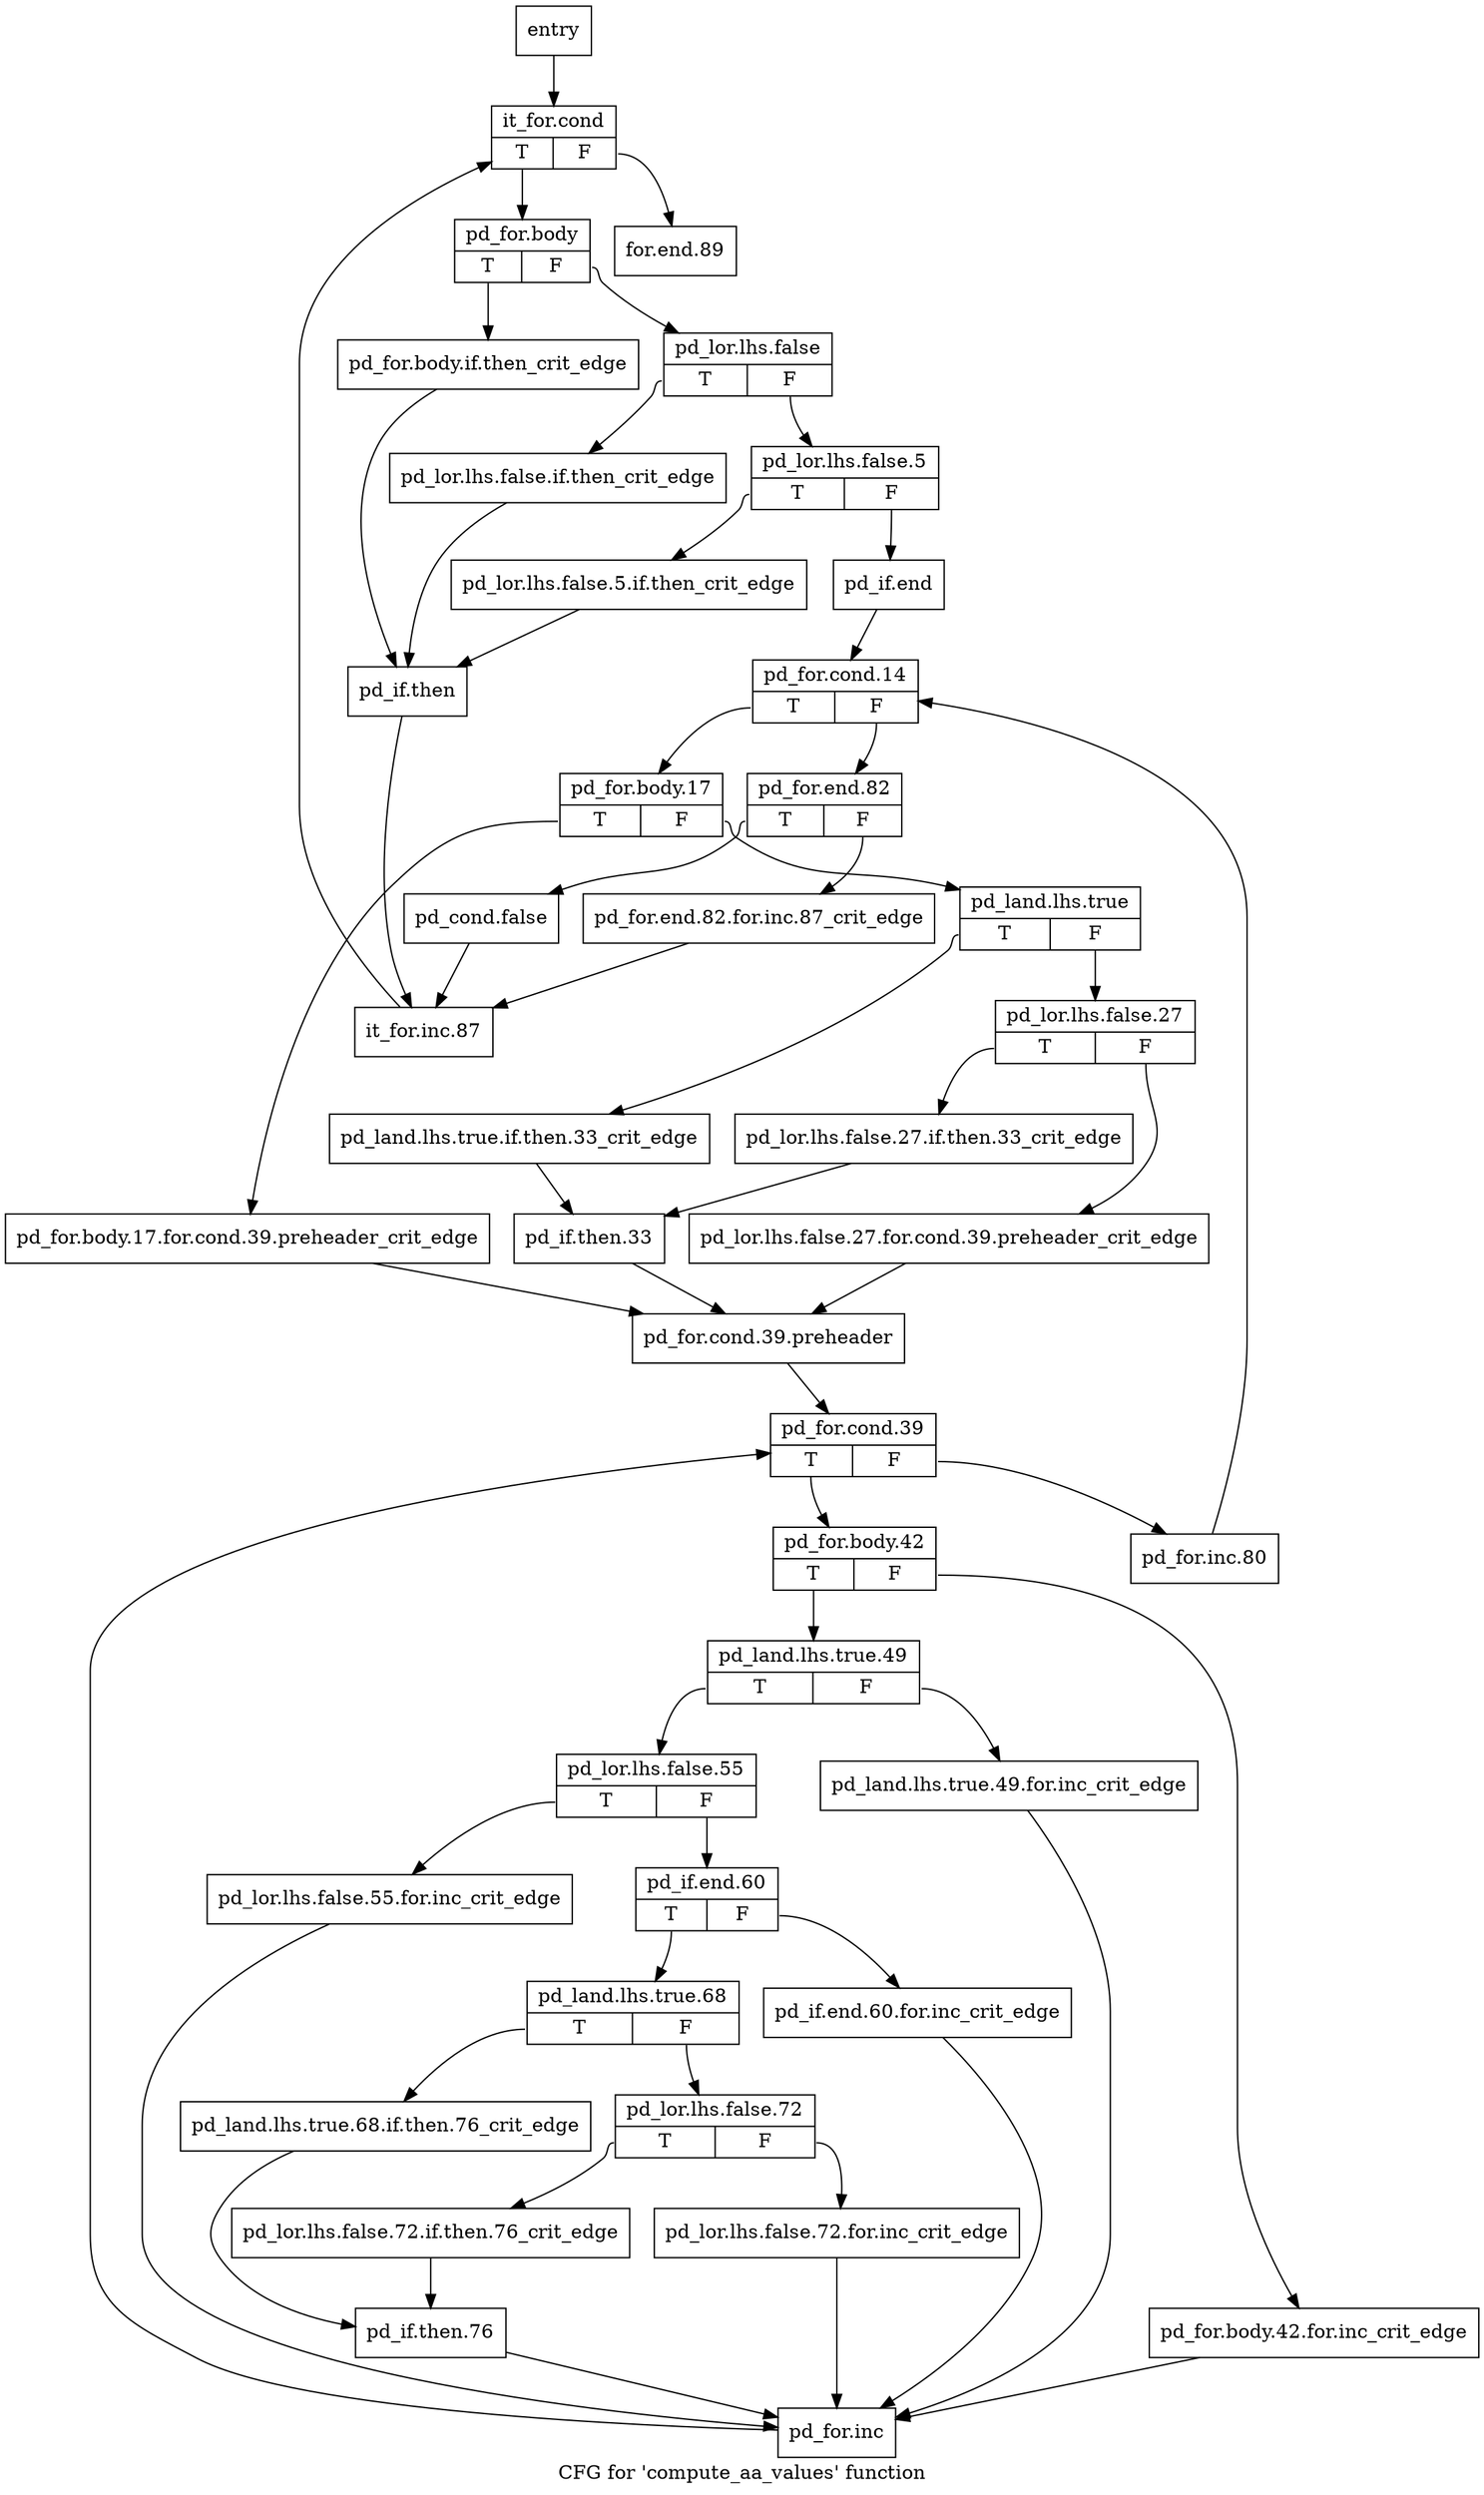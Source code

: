 digraph "CFG for 'compute_aa_values' function" {
	label="CFG for 'compute_aa_values' function";

	Node0x2e230a0 [shape=record,label="{entry}"];
	Node0x2e230a0 -> Node0x2e230f0;
	Node0x2e230f0 [shape=record,label="{it_for.cond|{<s0>T|<s1>F}}"];
	Node0x2e230f0:s0 -> Node0x2e23140;
	Node0x2e230f0:s1 -> Node0x2e23d70;
	Node0x2e23140 [shape=record,label="{pd_for.body|{<s0>T|<s1>F}}"];
	Node0x2e23140:s0 -> Node0x2e23190;
	Node0x2e23140:s1 -> Node0x2e231e0;
	Node0x2e23190 [shape=record,label="{pd_for.body.if.then_crit_edge}"];
	Node0x2e23190 -> Node0x2e23320;
	Node0x2e231e0 [shape=record,label="{pd_lor.lhs.false|{<s0>T|<s1>F}}"];
	Node0x2e231e0:s0 -> Node0x2e23230;
	Node0x2e231e0:s1 -> Node0x2e23280;
	Node0x2e23230 [shape=record,label="{pd_lor.lhs.false.if.then_crit_edge}"];
	Node0x2e23230 -> Node0x2e23320;
	Node0x2e23280 [shape=record,label="{pd_lor.lhs.false.5|{<s0>T|<s1>F}}"];
	Node0x2e23280:s0 -> Node0x2e232d0;
	Node0x2e23280:s1 -> Node0x2e23370;
	Node0x2e232d0 [shape=record,label="{pd_lor.lhs.false.5.if.then_crit_edge}"];
	Node0x2e232d0 -> Node0x2e23320;
	Node0x2e23320 [shape=record,label="{pd_if.then}"];
	Node0x2e23320 -> Node0x2e23d20;
	Node0x2e23370 [shape=record,label="{pd_if.end}"];
	Node0x2e23370 -> Node0x2e233c0;
	Node0x2e233c0 [shape=record,label="{pd_for.cond.14|{<s0>T|<s1>F}}"];
	Node0x2e233c0:s0 -> Node0x2e23410;
	Node0x2e233c0:s1 -> Node0x2e23c30;
	Node0x2e23410 [shape=record,label="{pd_for.body.17|{<s0>T|<s1>F}}"];
	Node0x2e23410:s0 -> Node0x2e23460;
	Node0x2e23410:s1 -> Node0x2e234b0;
	Node0x2e23460 [shape=record,label="{pd_for.body.17.for.cond.39.preheader_crit_edge}"];
	Node0x2e23460 -> Node0x2e23690;
	Node0x2e234b0 [shape=record,label="{pd_land.lhs.true|{<s0>T|<s1>F}}"];
	Node0x2e234b0:s0 -> Node0x2e23500;
	Node0x2e234b0:s1 -> Node0x2e23550;
	Node0x2e23500 [shape=record,label="{pd_land.lhs.true.if.then.33_crit_edge}"];
	Node0x2e23500 -> Node0x2e23640;
	Node0x2e23550 [shape=record,label="{pd_lor.lhs.false.27|{<s0>T|<s1>F}}"];
	Node0x2e23550:s0 -> Node0x2e235f0;
	Node0x2e23550:s1 -> Node0x2e235a0;
	Node0x2e235a0 [shape=record,label="{pd_lor.lhs.false.27.for.cond.39.preheader_crit_edge}"];
	Node0x2e235a0 -> Node0x2e23690;
	Node0x2e235f0 [shape=record,label="{pd_lor.lhs.false.27.if.then.33_crit_edge}"];
	Node0x2e235f0 -> Node0x2e23640;
	Node0x2e23640 [shape=record,label="{pd_if.then.33}"];
	Node0x2e23640 -> Node0x2e23690;
	Node0x2e23690 [shape=record,label="{pd_for.cond.39.preheader}"];
	Node0x2e23690 -> Node0x2e236e0;
	Node0x2e236e0 [shape=record,label="{pd_for.cond.39|{<s0>T|<s1>F}}"];
	Node0x2e236e0:s0 -> Node0x2e23730;
	Node0x2e236e0:s1 -> Node0x2e23be0;
	Node0x2e23730 [shape=record,label="{pd_for.body.42|{<s0>T|<s1>F}}"];
	Node0x2e23730:s0 -> Node0x2e237d0;
	Node0x2e23730:s1 -> Node0x2e23780;
	Node0x2e23780 [shape=record,label="{pd_for.body.42.for.inc_crit_edge}"];
	Node0x2e23780 -> Node0x2e23b90;
	Node0x2e237d0 [shape=record,label="{pd_land.lhs.true.49|{<s0>T|<s1>F}}"];
	Node0x2e237d0:s0 -> Node0x2e23870;
	Node0x2e237d0:s1 -> Node0x2e23820;
	Node0x2e23820 [shape=record,label="{pd_land.lhs.true.49.for.inc_crit_edge}"];
	Node0x2e23820 -> Node0x2e23b90;
	Node0x2e23870 [shape=record,label="{pd_lor.lhs.false.55|{<s0>T|<s1>F}}"];
	Node0x2e23870:s0 -> Node0x2e238c0;
	Node0x2e23870:s1 -> Node0x2e23910;
	Node0x2e238c0 [shape=record,label="{pd_lor.lhs.false.55.for.inc_crit_edge}"];
	Node0x2e238c0 -> Node0x2e23b90;
	Node0x2e23910 [shape=record,label="{pd_if.end.60|{<s0>T|<s1>F}}"];
	Node0x2e23910:s0 -> Node0x2e239b0;
	Node0x2e23910:s1 -> Node0x2e23960;
	Node0x2e23960 [shape=record,label="{pd_if.end.60.for.inc_crit_edge}"];
	Node0x2e23960 -> Node0x2e23b90;
	Node0x2e239b0 [shape=record,label="{pd_land.lhs.true.68|{<s0>T|<s1>F}}"];
	Node0x2e239b0:s0 -> Node0x2e23a00;
	Node0x2e239b0:s1 -> Node0x2e23a50;
	Node0x2e23a00 [shape=record,label="{pd_land.lhs.true.68.if.then.76_crit_edge}"];
	Node0x2e23a00 -> Node0x2e23b40;
	Node0x2e23a50 [shape=record,label="{pd_lor.lhs.false.72|{<s0>T|<s1>F}}"];
	Node0x2e23a50:s0 -> Node0x2e23af0;
	Node0x2e23a50:s1 -> Node0x2e23aa0;
	Node0x2e23aa0 [shape=record,label="{pd_lor.lhs.false.72.for.inc_crit_edge}"];
	Node0x2e23aa0 -> Node0x2e23b90;
	Node0x2e23af0 [shape=record,label="{pd_lor.lhs.false.72.if.then.76_crit_edge}"];
	Node0x2e23af0 -> Node0x2e23b40;
	Node0x2e23b40 [shape=record,label="{pd_if.then.76}"];
	Node0x2e23b40 -> Node0x2e23b90;
	Node0x2e23b90 [shape=record,label="{pd_for.inc}"];
	Node0x2e23b90 -> Node0x2e236e0;
	Node0x2e23be0 [shape=record,label="{pd_for.inc.80}"];
	Node0x2e23be0 -> Node0x2e233c0;
	Node0x2e23c30 [shape=record,label="{pd_for.end.82|{<s0>T|<s1>F}}"];
	Node0x2e23c30:s0 -> Node0x2e23cd0;
	Node0x2e23c30:s1 -> Node0x2e23c80;
	Node0x2e23c80 [shape=record,label="{pd_for.end.82.for.inc.87_crit_edge}"];
	Node0x2e23c80 -> Node0x2e23d20;
	Node0x2e23cd0 [shape=record,label="{pd_cond.false}"];
	Node0x2e23cd0 -> Node0x2e23d20;
	Node0x2e23d20 [shape=record,label="{it_for.inc.87}"];
	Node0x2e23d20 -> Node0x2e230f0;
	Node0x2e23d70 [shape=record,label="{for.end.89}"];
}
